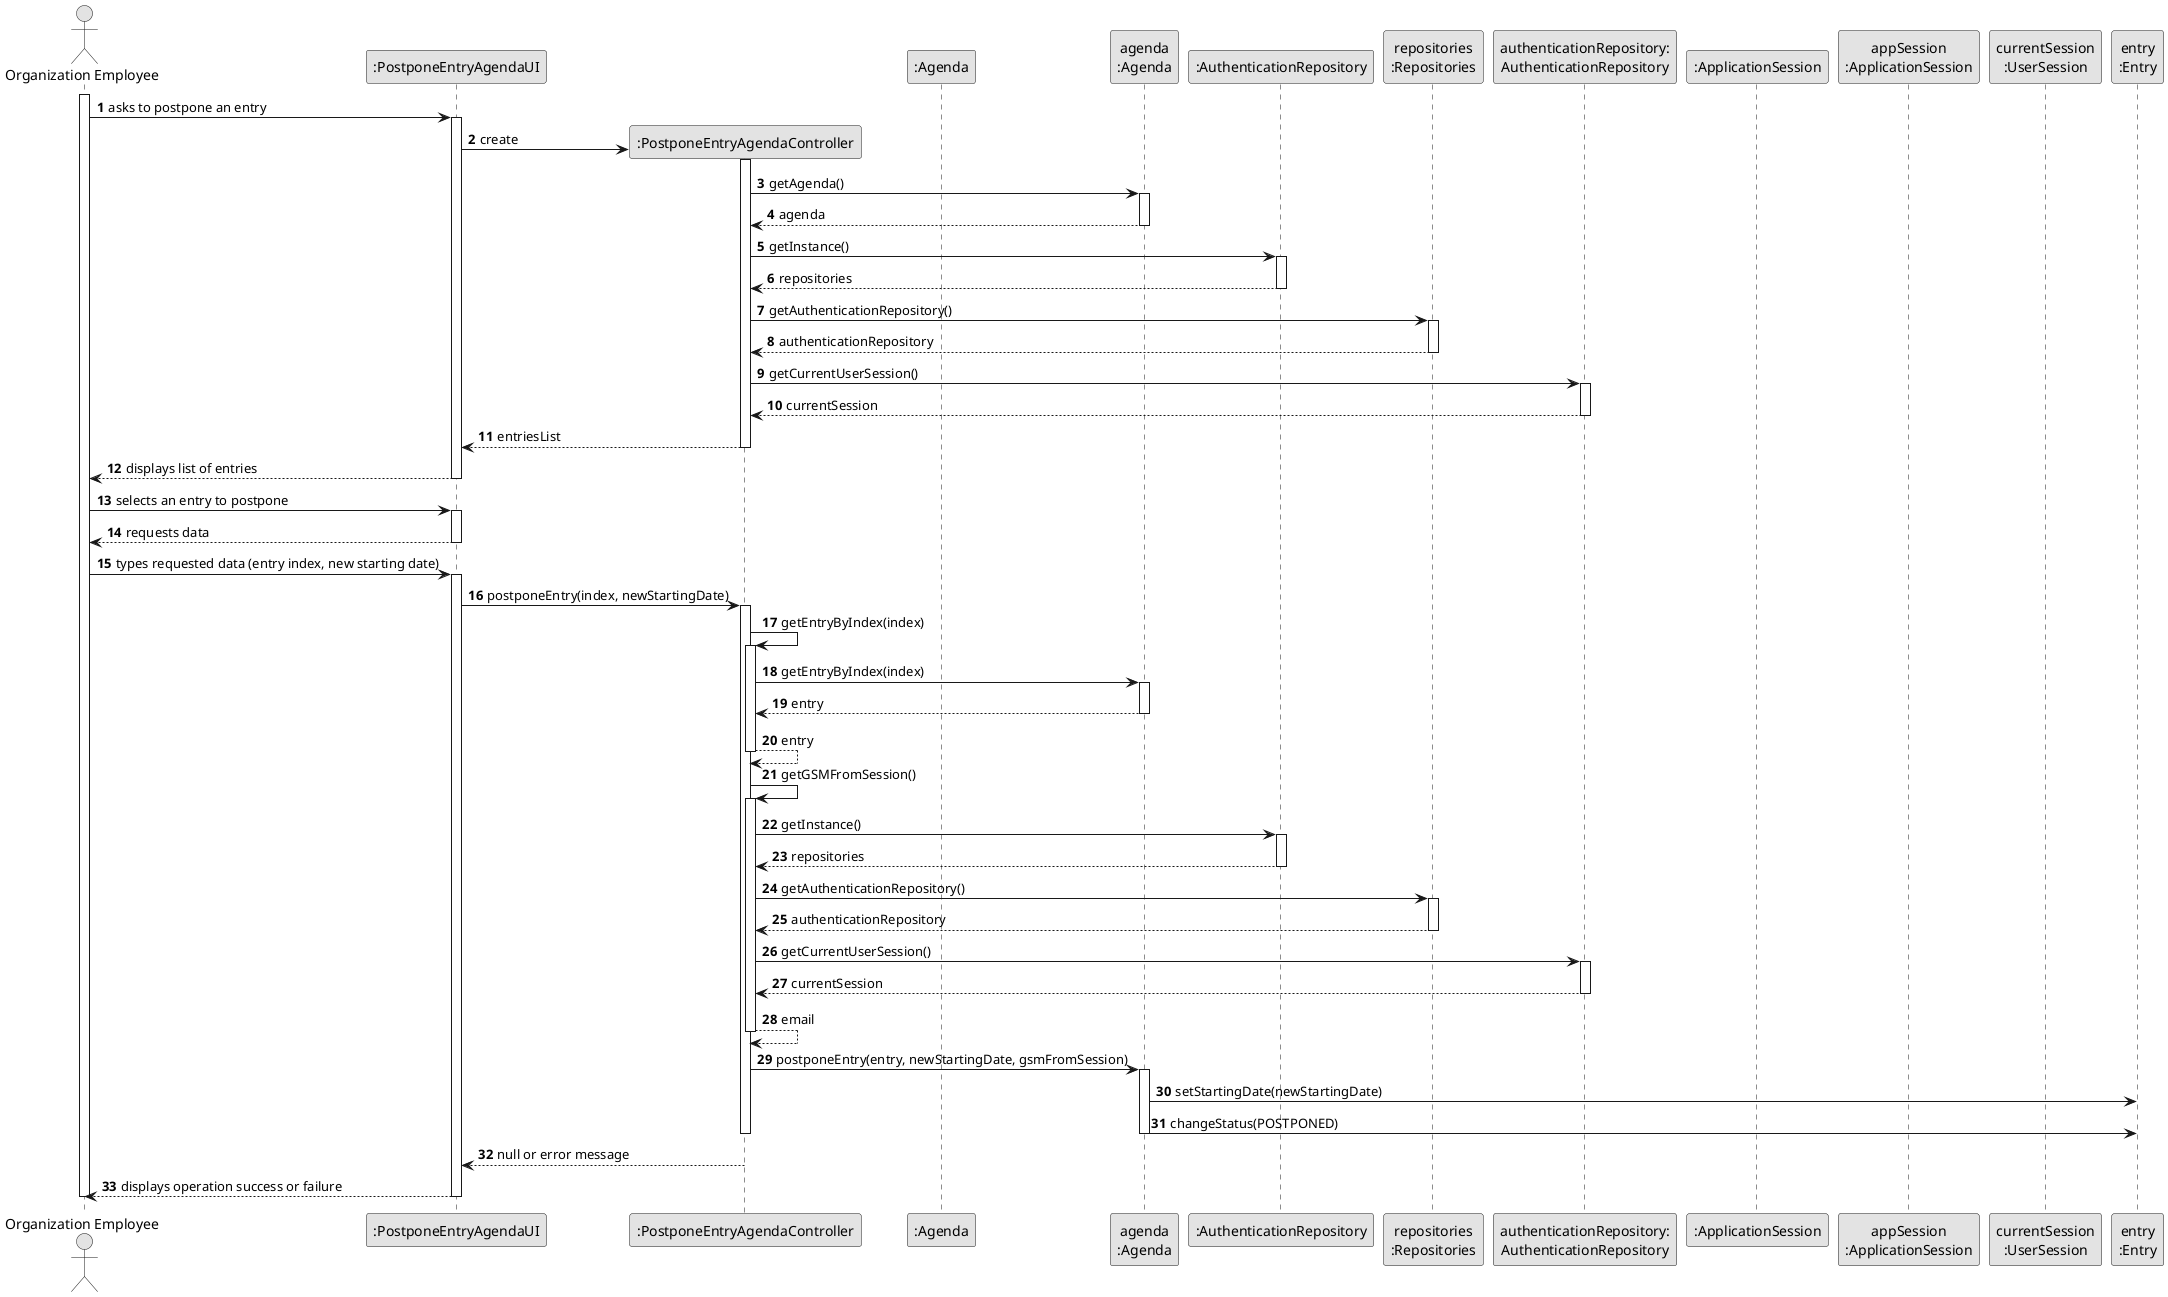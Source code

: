 @startuml
skinparam monochrome true
skinparam packageStyle rectangle
skinparam shadowing false

autonumber

'hide footbox
actor "Organization Employee" as ADM
participant ":PostponeEntryAgendaUI" as UI
participant ":PostponeEntryAgendaController" as CTRL
participant ":Agenda" as AgendaSingleton
participant "agenda\n:Agenda" as AGENDA
participant ":AuthenticationRepository" as RepositorySingleton
participant "repositories\n:Repositories" as PLAT
participant "authenticationRepository:\nAuthenticationRepository" as AuthenticationRepository
participant ":ApplicationSession" as _APP
participant "appSession\n:ApplicationSession" as APP
participant "currentSession\n:UserSession" as SESSAO
participant "entry\n:Entry" as ENTRADA

activate ADM

    ADM -> UI : asks to postpone an entry

    activate UI

        UI -> CTRL** : create
        activate CTRL

            CTRL -> AGENDA : getAgenda()
            activate AGENDA

                AGENDA --> CTRL: agenda
            deactivate AGENDA

            CTRL -> RepositorySingleton : getInstance()
            activate RepositorySingleton

                RepositorySingleton --> CTRL: repositories
            deactivate RepositorySingleton

            CTRL -> PLAT : getAuthenticationRepository()
            activate PLAT

                PLAT --> CTRL: authenticationRepository
            deactivate PLAT

            CTRL -> AuthenticationRepository : getCurrentUserSession()
            activate AuthenticationRepository

                AuthenticationRepository --> CTRL: currentSession
            deactivate AuthenticationRepository

            CTRL --> UI : entriesList
        deactivate CTRL

        UI --> ADM : displays list of entries

    deactivate UI

    ADM -> UI : selects an entry to postpone
    activate UI

        UI --> ADM : requests data
    deactivate UI

    ADM -> UI : types requested data (entry index, new starting date)
    activate UI

        UI -> CTRL : postponeEntry(index, newStartingDate)
        activate CTRL

            CTRL -> CTRL : getEntryByIndex(index)
            activate CTRL

                CTRL -> AGENDA : getEntryByIndex(index)
                activate AGENDA

                    AGENDA --> CTRL: entry
                deactivate AGENDA

                CTRL --> CTRL : entry
            deactivate CTRL

            CTRL -> CTRL : getGSMFromSession()
            activate CTRL

                CTRL -> RepositorySingleton : getInstance()
                activate RepositorySingleton

                    RepositorySingleton --> CTRL: repositories
                deactivate RepositorySingleton

                CTRL -> PLAT : getAuthenticationRepository()
                activate PLAT

                    PLAT --> CTRL: authenticationRepository
                deactivate PLAT

                CTRL -> AuthenticationRepository : getCurrentUserSession()
                activate AuthenticationRepository

                    AuthenticationRepository --> CTRL: currentSession
                deactivate AuthenticationRepository

                CTRL --> CTRL : email
            deactivate CTRL

            CTRL -> AGENDA : postponeEntry(entry, newStartingDate, gsmFromSession)
            activate AGENDA

                AGENDA -> ENTRADA : setStartingDate(newStartingDate)
                AGENDA -> ENTRADA : changeStatus(POSTPONED)
            deactivate AGENDA

        deactivate CTRL

        CTRL --> UI : null or error message
        deactivate CTRL

        UI --> ADM : displays operation success or failure
    deactivate UI

deactivate ADM

@enduml
